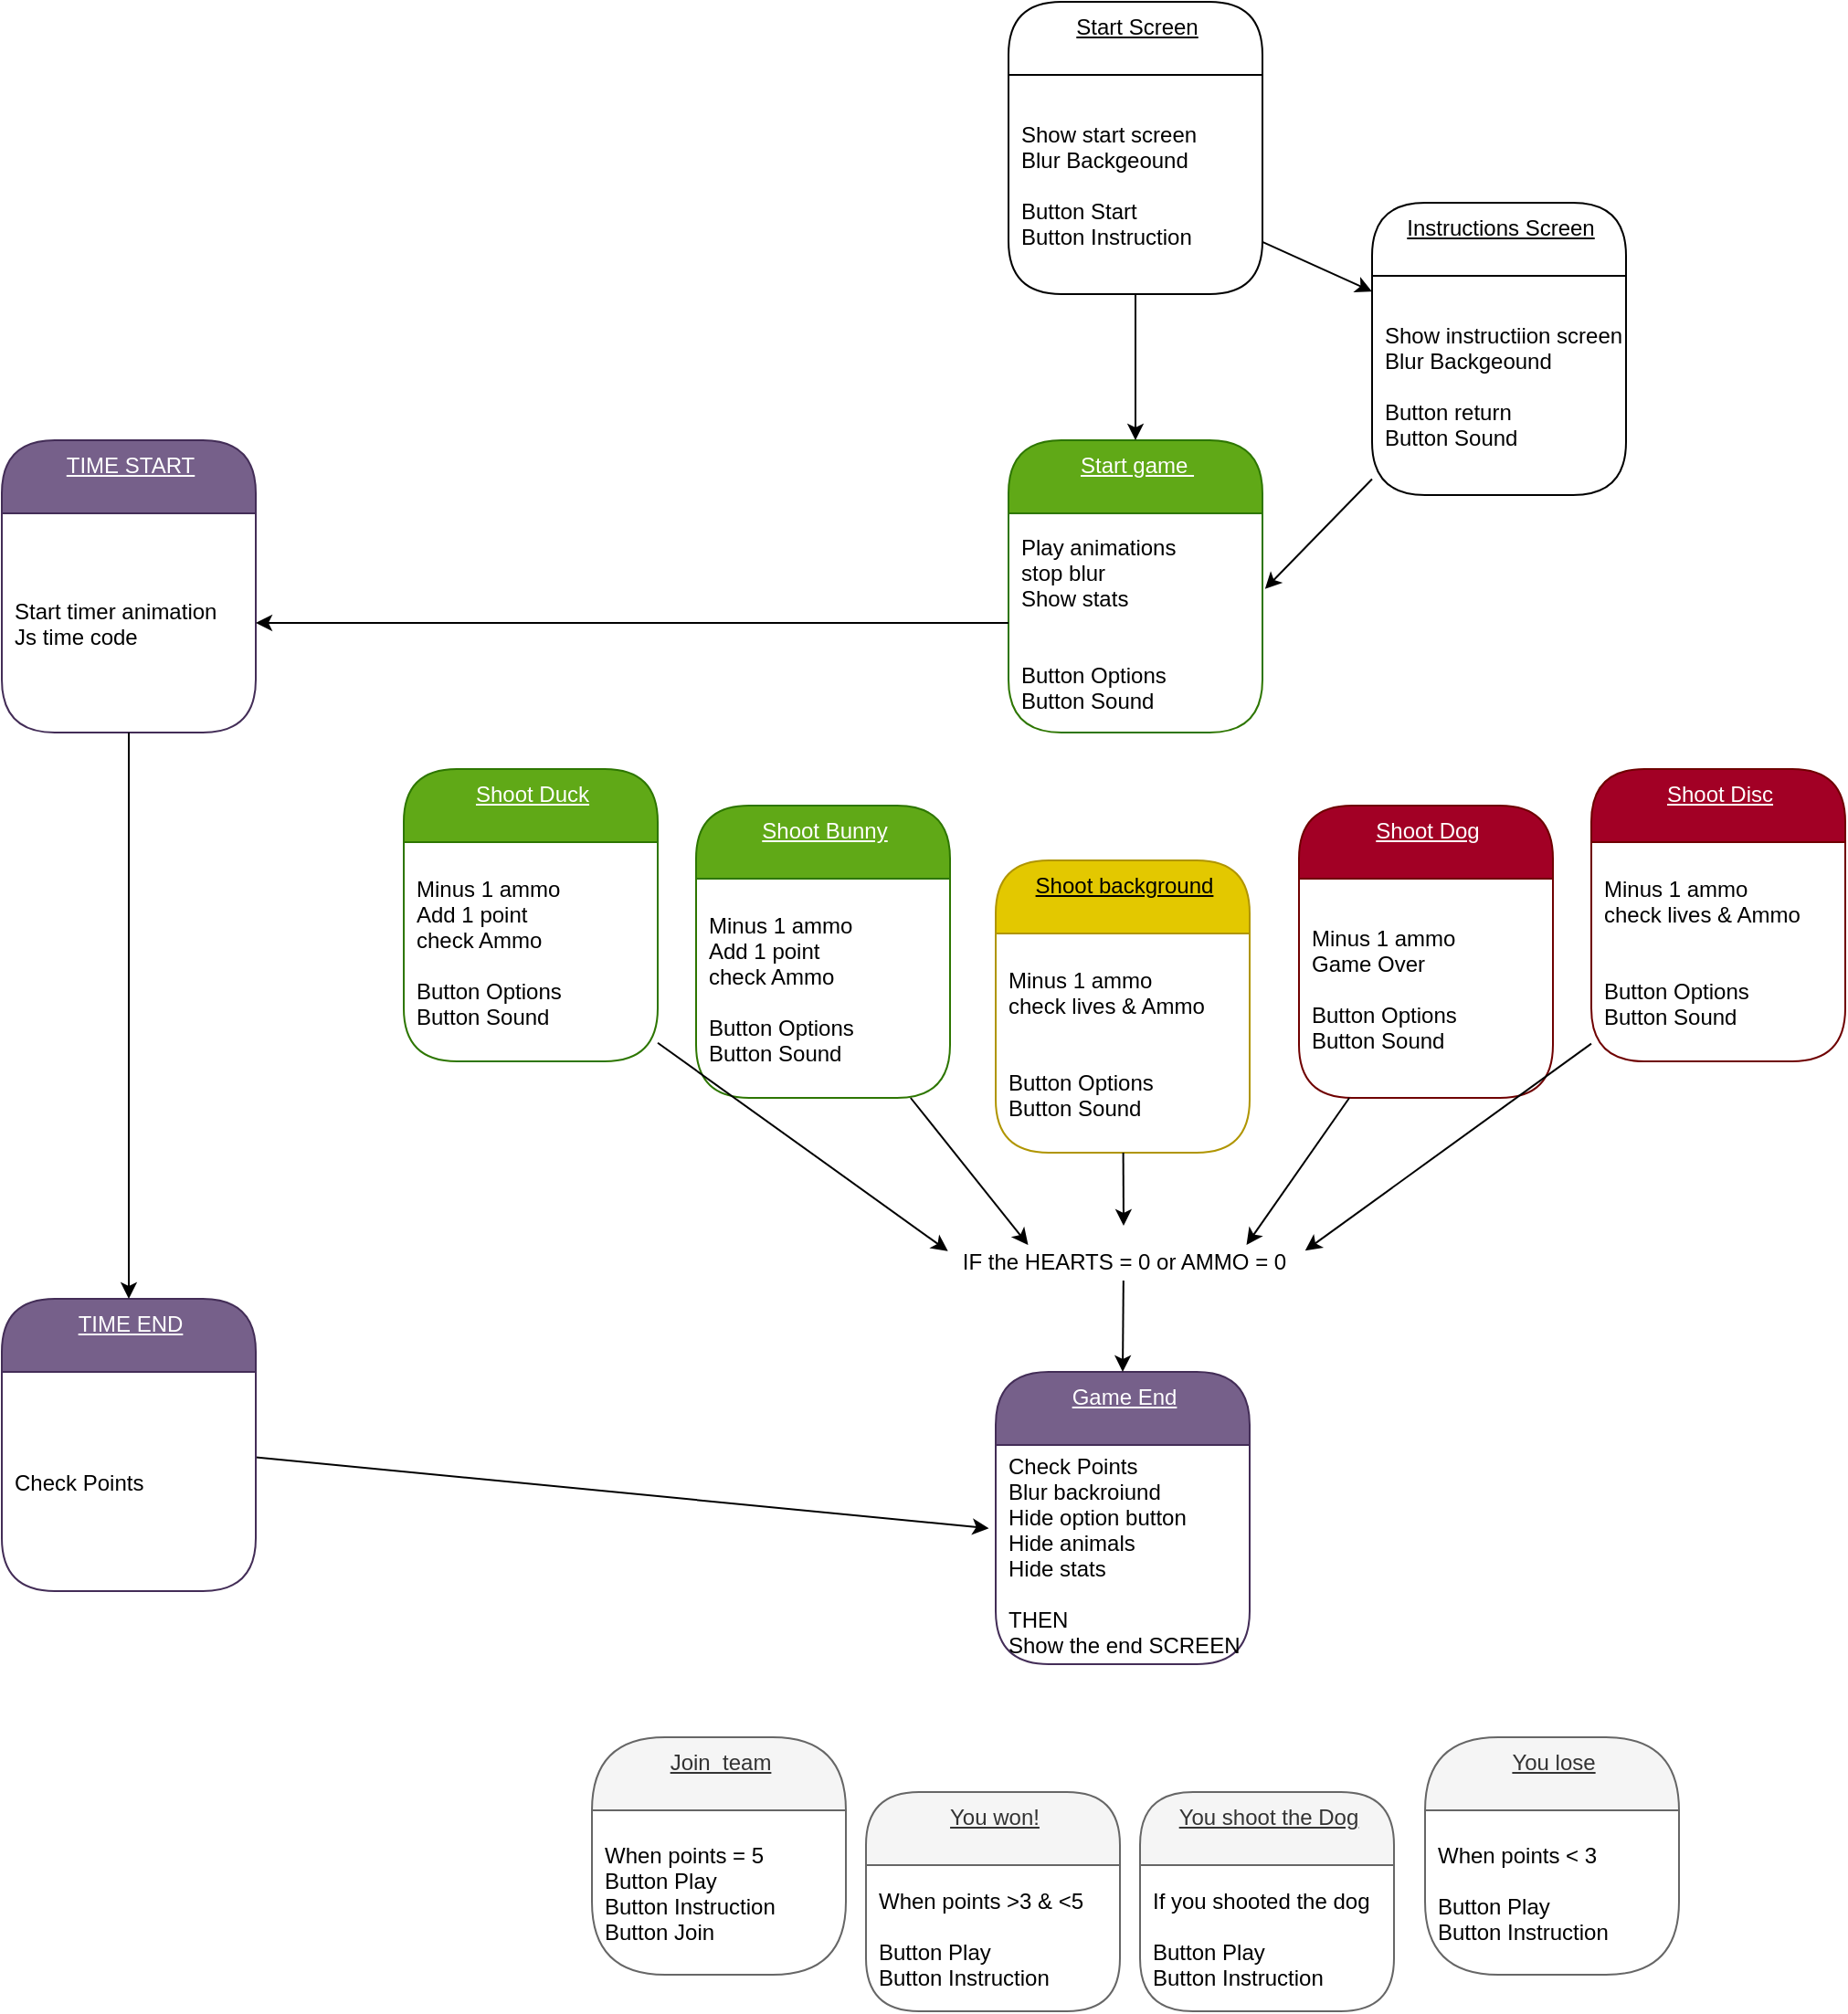 <mxfile>
    <diagram id="tKaR_ZoalzY3fyFdgeQd" name="Page-1">
        <mxGraphModel dx="1469" dy="398" grid="1" gridSize="10" guides="1" tooltips="1" connect="1" arrows="1" fold="1" page="1" pageScale="1" pageWidth="827" pageHeight="1169" math="0" shadow="0">
            <root>
                <mxCell id="0"/>
                <mxCell id="1" parent="0"/>
                <mxCell id="15" value="Start Screen" style="swimlane;fontStyle=4;align=center;verticalAlign=top;childLayout=stackLayout;horizontal=1;startSize=40;horizontalStack=0;resizeParent=1;resizeParentMax=0;resizeLast=0;collapsible=0;marginBottom=0;html=1;rounded=1;absoluteArcSize=1;arcSize=58;" parent="1" vertex="1">
                    <mxGeometry x="351" y="20" width="139" height="160" as="geometry"/>
                </mxCell>
                <mxCell id="21" value="Show start screen&#10;Blur Backgeound&#10;&#10;Button Start&#10;Button Instruction" style="fillColor=none;strokeColor=none;align=left;verticalAlign=middle;spacingLeft=5;" parent="15" vertex="1">
                    <mxGeometry y="40" width="139" height="120" as="geometry"/>
                </mxCell>
                <mxCell id="31" value="Start game&amp;nbsp;" style="swimlane;fontStyle=4;align=center;verticalAlign=top;childLayout=stackLayout;horizontal=1;startSize=40;horizontalStack=0;resizeParent=1;resizeParentMax=0;resizeLast=0;collapsible=0;marginBottom=0;html=1;rounded=1;absoluteArcSize=1;arcSize=58;fillColor=#60a917;fontColor=#ffffff;strokeColor=#2D7600;" parent="1" vertex="1">
                    <mxGeometry x="351" y="260" width="139" height="160" as="geometry"/>
                </mxCell>
                <mxCell id="32" value="Play animations&#10;stop blur&#10;Show stats&#10;&#10;&#10;Button Options&#10;Button Sound" style="fillColor=none;strokeColor=none;align=left;verticalAlign=middle;spacingLeft=5;" parent="31" vertex="1">
                    <mxGeometry y="40" width="139" height="120" as="geometry"/>
                </mxCell>
                <mxCell id="37" style="edgeStyle=none;html=1;entryX=1.01;entryY=0.345;entryDx=0;entryDy=0;entryPerimeter=0;" parent="1" source="33" target="32" edge="1">
                    <mxGeometry relative="1" as="geometry"/>
                </mxCell>
                <mxCell id="33" value="Instructions Screen" style="swimlane;fontStyle=4;align=center;verticalAlign=top;childLayout=stackLayout;horizontal=1;startSize=40;horizontalStack=0;resizeParent=1;resizeParentMax=0;resizeLast=0;collapsible=0;marginBottom=0;html=1;rounded=1;absoluteArcSize=1;arcSize=58;" parent="1" vertex="1">
                    <mxGeometry x="550" y="130" width="139" height="160" as="geometry"/>
                </mxCell>
                <mxCell id="34" value="Show instructiion screen&#10;Blur Backgeound&#10;&#10;Button return&#10;Button Sound" style="fillColor=none;strokeColor=none;align=left;verticalAlign=middle;spacingLeft=5;" parent="33" vertex="1">
                    <mxGeometry y="40" width="139" height="120" as="geometry"/>
                </mxCell>
                <mxCell id="35" style="edgeStyle=none;html=1;entryX=0.5;entryY=0;entryDx=0;entryDy=0;" parent="1" source="21" target="31" edge="1">
                    <mxGeometry relative="1" as="geometry"/>
                </mxCell>
                <mxCell id="36" style="edgeStyle=none;html=1;" parent="1" source="21" target="33" edge="1">
                    <mxGeometry relative="1" as="geometry"/>
                </mxCell>
                <mxCell id="40" value="Shoot Duck" style="swimlane;fontStyle=4;align=center;verticalAlign=top;childLayout=stackLayout;horizontal=1;startSize=40;horizontalStack=0;resizeParent=1;resizeParentMax=0;resizeLast=0;collapsible=0;marginBottom=0;html=1;rounded=1;absoluteArcSize=1;arcSize=58;fillColor=#60a917;fontColor=#ffffff;strokeColor=#2D7600;" parent="1" vertex="1">
                    <mxGeometry x="20" y="440" width="139" height="160" as="geometry"/>
                </mxCell>
                <mxCell id="41" value="Minus 1 ammo&#10;Add 1 point&#10;check Ammo&#10;&#10;Button Options&#10;Button Sound" style="fillColor=none;strokeColor=none;align=left;verticalAlign=middle;spacingLeft=5;" parent="40" vertex="1">
                    <mxGeometry y="40" width="139" height="120" as="geometry"/>
                </mxCell>
                <mxCell id="42" value="Shoot Bunny" style="swimlane;fontStyle=4;align=center;verticalAlign=top;childLayout=stackLayout;horizontal=1;startSize=40;horizontalStack=0;resizeParent=1;resizeParentMax=0;resizeLast=0;collapsible=0;marginBottom=0;html=1;rounded=1;absoluteArcSize=1;arcSize=58;fillColor=#60a917;fontColor=#ffffff;strokeColor=#2D7600;" parent="1" vertex="1">
                    <mxGeometry x="180" y="460" width="139" height="160" as="geometry"/>
                </mxCell>
                <mxCell id="43" value="Minus 1 ammo&#10;Add 1 point&#10;check Ammo&#10;&#10;Button Options&#10;Button Sound" style="fillColor=none;strokeColor=none;align=left;verticalAlign=middle;spacingLeft=5;" parent="42" vertex="1">
                    <mxGeometry y="40" width="139" height="120" as="geometry"/>
                </mxCell>
                <mxCell id="44" value="Shoot Dog" style="swimlane;fontStyle=4;align=center;verticalAlign=top;childLayout=stackLayout;horizontal=1;startSize=40;horizontalStack=0;resizeParent=1;resizeParentMax=0;resizeLast=0;collapsible=0;marginBottom=0;html=1;rounded=1;absoluteArcSize=1;arcSize=58;fillColor=#a20025;fontColor=#ffffff;strokeColor=#6F0000;" parent="1" vertex="1">
                    <mxGeometry x="510" y="460" width="139" height="160" as="geometry"/>
                </mxCell>
                <mxCell id="45" value="Minus 1 ammo&#10;Game Over&#10;&#10;Button Options&#10;Button Sound" style="fillColor=none;strokeColor=none;align=left;verticalAlign=middle;spacingLeft=5;" parent="44" vertex="1">
                    <mxGeometry y="40" width="139" height="120" as="geometry"/>
                </mxCell>
                <mxCell id="46" value="Shoot Disc" style="swimlane;fontStyle=4;align=center;verticalAlign=top;childLayout=stackLayout;horizontal=1;startSize=40;horizontalStack=0;resizeParent=1;resizeParentMax=0;resizeLast=0;collapsible=0;marginBottom=0;html=1;rounded=1;absoluteArcSize=1;arcSize=58;fillColor=#a20025;fontColor=#ffffff;strokeColor=#6F0000;" parent="1" vertex="1">
                    <mxGeometry x="670" y="440" width="139" height="160" as="geometry"/>
                </mxCell>
                <mxCell id="47" value="Minus 1 ammo&#10;check lives &amp; Ammo&#10;&#10;&#10;Button Options&#10;Button Sound" style="fillColor=none;strokeColor=none;align=left;verticalAlign=middle;spacingLeft=5;" parent="46" vertex="1">
                    <mxGeometry y="40" width="139" height="120" as="geometry"/>
                </mxCell>
                <mxCell id="49" value="Shoot background" style="swimlane;fontStyle=4;align=center;verticalAlign=top;childLayout=stackLayout;horizontal=1;startSize=40;horizontalStack=0;resizeParent=1;resizeParentMax=0;resizeLast=0;collapsible=0;marginBottom=0;html=1;rounded=1;absoluteArcSize=1;arcSize=58;fillColor=#e3c800;fontColor=#000000;strokeColor=#B09500;" parent="1" vertex="1">
                    <mxGeometry x="344" y="490" width="139" height="160" as="geometry"/>
                </mxCell>
                <mxCell id="50" value="Minus 1 ammo&#10;check lives &amp; Ammo&#10;&#10;&#10;Button Options&#10;Button Sound" style="fillColor=none;strokeColor=none;align=left;verticalAlign=middle;spacingLeft=5;" parent="49" vertex="1">
                    <mxGeometry y="40" width="139" height="120" as="geometry"/>
                </mxCell>
                <mxCell id="53" value="TIME START" style="swimlane;fontStyle=4;align=center;verticalAlign=top;childLayout=stackLayout;horizontal=1;startSize=40;horizontalStack=0;resizeParent=1;resizeParentMax=0;resizeLast=0;collapsible=0;marginBottom=0;html=1;rounded=1;absoluteArcSize=1;arcSize=58;fillColor=#76608a;fontColor=#ffffff;strokeColor=#432D57;" parent="1" vertex="1">
                    <mxGeometry x="-200" y="260" width="139" height="160" as="geometry"/>
                </mxCell>
                <mxCell id="54" value="Start timer animation&#10;Js time code" style="fillColor=none;strokeColor=none;align=left;verticalAlign=middle;spacingLeft=5;" parent="53" vertex="1">
                    <mxGeometry y="40" width="139" height="120" as="geometry"/>
                </mxCell>
                <mxCell id="55" style="edgeStyle=none;html=1;entryX=1;entryY=0.5;entryDx=0;entryDy=0;" parent="1" source="32" target="54" edge="1">
                    <mxGeometry relative="1" as="geometry"/>
                </mxCell>
                <mxCell id="70" style="edgeStyle=none;html=1;entryX=-0.027;entryY=0.38;entryDx=0;entryDy=0;entryPerimeter=0;" parent="1" source="58" target="62" edge="1">
                    <mxGeometry relative="1" as="geometry"/>
                </mxCell>
                <mxCell id="58" value="TIME END" style="swimlane;fontStyle=4;align=center;verticalAlign=top;childLayout=stackLayout;horizontal=1;startSize=40;horizontalStack=0;resizeParent=1;resizeParentMax=0;resizeLast=0;collapsible=0;marginBottom=0;html=1;rounded=1;absoluteArcSize=1;arcSize=58;fillColor=#76608a;fontColor=#ffffff;strokeColor=#432D57;" parent="1" vertex="1">
                    <mxGeometry x="-200" y="730" width="139" height="160" as="geometry"/>
                </mxCell>
                <mxCell id="59" value="Check Points " style="fillColor=none;strokeColor=none;align=left;verticalAlign=middle;spacingLeft=5;" parent="58" vertex="1">
                    <mxGeometry y="40" width="139" height="120" as="geometry"/>
                </mxCell>
                <mxCell id="60" style="edgeStyle=none;html=1;entryX=0.5;entryY=0;entryDx=0;entryDy=0;" parent="1" source="54" target="58" edge="1">
                    <mxGeometry relative="1" as="geometry"/>
                </mxCell>
                <mxCell id="61" value="Game End" style="swimlane;fontStyle=4;align=center;verticalAlign=top;childLayout=stackLayout;horizontal=1;startSize=40;horizontalStack=0;resizeParent=1;resizeParentMax=0;resizeLast=0;collapsible=0;marginBottom=0;html=1;rounded=1;absoluteArcSize=1;arcSize=58;fillColor=#76608a;fontColor=#ffffff;strokeColor=#432D57;" parent="1" vertex="1">
                    <mxGeometry x="344" y="770" width="139" height="160" as="geometry"/>
                </mxCell>
                <mxCell id="62" value="Check Points&#10;Blur backroiund&#10;Hide option button&#10;Hide animals&#10;Hide stats&#10;&#10;THEN &#10;Show the end SCREEN" style="fillColor=none;strokeColor=none;align=left;verticalAlign=middle;spacingLeft=5;" parent="61" vertex="1">
                    <mxGeometry y="40" width="139" height="120" as="geometry"/>
                </mxCell>
                <mxCell id="69" style="edgeStyle=none;html=1;entryX=0.5;entryY=0;entryDx=0;entryDy=0;" parent="1" source="63" target="61" edge="1">
                    <mxGeometry relative="1" as="geometry"/>
                </mxCell>
                <mxCell id="63" value="IF the HEARTS = 0 or AMMO = 0" style="text;html=1;align=center;verticalAlign=middle;resizable=0;points=[];autosize=1;strokeColor=none;fillColor=none;" parent="1" vertex="1">
                    <mxGeometry x="319" y="700" width="190" height="20" as="geometry"/>
                </mxCell>
                <mxCell id="64" style="edgeStyle=none;html=1;entryX=-0.006;entryY=0.195;entryDx=0;entryDy=0;entryPerimeter=0;" parent="1" source="41" target="63" edge="1">
                    <mxGeometry relative="1" as="geometry"/>
                </mxCell>
                <mxCell id="65" style="edgeStyle=none;html=1;entryX=0.225;entryY=0.026;entryDx=0;entryDy=0;entryPerimeter=0;" parent="1" source="43" target="63" edge="1">
                    <mxGeometry relative="1" as="geometry"/>
                </mxCell>
                <mxCell id="66" style="edgeStyle=none;html=1;" parent="1" source="50" edge="1">
                    <mxGeometry relative="1" as="geometry">
                        <mxPoint x="414" y="690" as="targetPoint"/>
                    </mxGeometry>
                </mxCell>
                <mxCell id="67" style="edgeStyle=none;html=1;entryX=0.854;entryY=0.026;entryDx=0;entryDy=0;entryPerimeter=0;" parent="1" source="45" target="63" edge="1">
                    <mxGeometry relative="1" as="geometry"/>
                </mxCell>
                <mxCell id="68" style="edgeStyle=none;html=1;entryX=1.023;entryY=0.183;entryDx=0;entryDy=0;entryPerimeter=0;" parent="1" source="47" target="63" edge="1">
                    <mxGeometry relative="1" as="geometry"/>
                </mxCell>
                <mxCell id="72" value="You shoot the Dog" style="swimlane;fontStyle=4;align=center;verticalAlign=top;childLayout=stackLayout;horizontal=1;startSize=40;horizontalStack=0;resizeParent=1;resizeParentMax=0;resizeLast=0;collapsible=0;marginBottom=0;html=1;rounded=1;absoluteArcSize=1;arcSize=58;fillColor=#f5f5f5;fontColor=#333333;strokeColor=#666666;" parent="1" vertex="1">
                    <mxGeometry x="423" y="1000" width="139" height="120" as="geometry"/>
                </mxCell>
                <mxCell id="73" value="If you shooted the dog&#10;&#10;Button Play&#10;Button Instruction" style="fillColor=none;strokeColor=none;align=left;verticalAlign=middle;spacingLeft=5;" parent="72" vertex="1">
                    <mxGeometry y="40" width="139" height="80" as="geometry"/>
                </mxCell>
                <mxCell id="74" value="You won!" style="swimlane;fontStyle=4;align=center;verticalAlign=top;childLayout=stackLayout;horizontal=1;startSize=40;horizontalStack=0;resizeParent=1;resizeParentMax=0;resizeLast=0;collapsible=0;marginBottom=0;html=1;rounded=1;absoluteArcSize=1;arcSize=58;fillColor=#f5f5f5;fontColor=#333333;strokeColor=#666666;" parent="1" vertex="1">
                    <mxGeometry x="273" y="1000" width="139" height="120" as="geometry"/>
                </mxCell>
                <mxCell id="75" value="When points &gt;3 &amp; &lt;5&#10;&#10;Button Play&#10;Button Instruction" style="fillColor=none;strokeColor=none;align=left;verticalAlign=middle;spacingLeft=5;" parent="74" vertex="1">
                    <mxGeometry y="40" width="139" height="80" as="geometry"/>
                </mxCell>
                <mxCell id="76" value="Join&amp;nbsp; team" style="swimlane;fontStyle=4;align=center;verticalAlign=top;childLayout=stackLayout;horizontal=1;startSize=40;horizontalStack=0;resizeParent=1;resizeParentMax=0;resizeLast=0;collapsible=0;marginBottom=0;html=1;rounded=1;absoluteArcSize=1;arcSize=139;fillColor=#f5f5f5;fontColor=#333333;strokeColor=#666666;" parent="1" vertex="1">
                    <mxGeometry x="123" y="970" width="139" height="130" as="geometry"/>
                </mxCell>
                <mxCell id="77" value="When points = 5&#10;Button Play&#10;Button Instruction&#10;Button Join" style="fillColor=none;strokeColor=none;align=left;verticalAlign=middle;spacingLeft=5;" parent="76" vertex="1">
                    <mxGeometry y="40" width="139" height="90" as="geometry"/>
                </mxCell>
                <mxCell id="78" value="You lose" style="swimlane;fontStyle=4;align=center;verticalAlign=top;childLayout=stackLayout;horizontal=1;startSize=40;horizontalStack=0;resizeParent=1;resizeParentMax=0;resizeLast=0;collapsible=0;marginBottom=0;html=1;rounded=1;absoluteArcSize=1;arcSize=139;fillColor=#f5f5f5;fontColor=#333333;strokeColor=#666666;" parent="1" vertex="1">
                    <mxGeometry x="579" y="970" width="139" height="130" as="geometry"/>
                </mxCell>
                <mxCell id="79" value="When points &lt; 3&#10;&#10;Button Play&#10;Button Instruction" style="fillColor=none;strokeColor=none;align=left;verticalAlign=middle;spacingLeft=5;" parent="78" vertex="1">
                    <mxGeometry y="40" width="139" height="90" as="geometry"/>
                </mxCell>
            </root>
        </mxGraphModel>
    </diagram>
</mxfile>